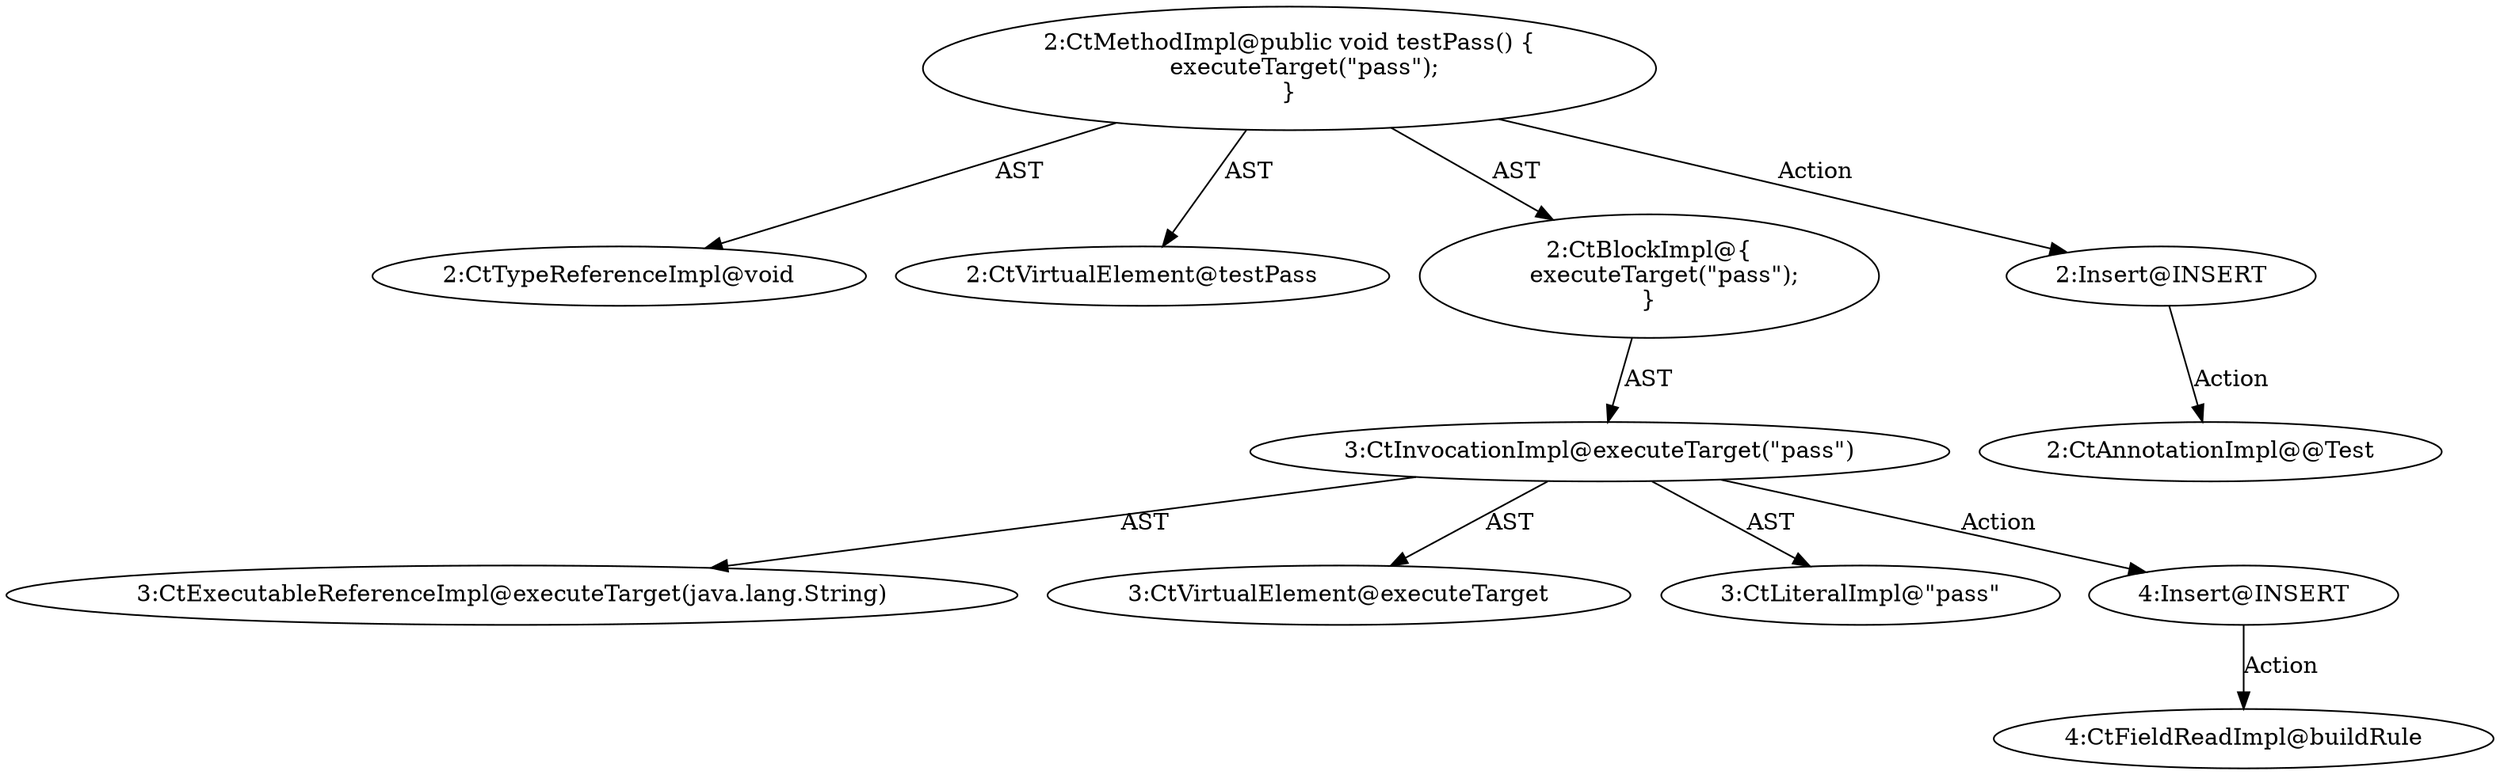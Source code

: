 digraph "testPass#?" {
0 [label="2:CtTypeReferenceImpl@void" shape=ellipse]
1 [label="2:CtVirtualElement@testPass" shape=ellipse]
2 [label="3:CtExecutableReferenceImpl@executeTarget(java.lang.String)" shape=ellipse]
3 [label="3:CtVirtualElement@executeTarget" shape=ellipse]
4 [label="3:CtLiteralImpl@\"pass\"" shape=ellipse]
5 [label="3:CtInvocationImpl@executeTarget(\"pass\")" shape=ellipse]
6 [label="2:CtBlockImpl@\{
    executeTarget(\"pass\");
\}" shape=ellipse]
7 [label="2:CtMethodImpl@public void testPass() \{
    executeTarget(\"pass\");
\}" shape=ellipse]
8 [label="2:Insert@INSERT" shape=ellipse]
9 [label="2:CtAnnotationImpl@@Test" shape=ellipse]
10 [label="4:Insert@INSERT" shape=ellipse]
11 [label="4:CtFieldReadImpl@buildRule" shape=ellipse]
5 -> 3 [label="AST"];
5 -> 2 [label="AST"];
5 -> 4 [label="AST"];
5 -> 10 [label="Action"];
6 -> 5 [label="AST"];
7 -> 1 [label="AST"];
7 -> 0 [label="AST"];
7 -> 6 [label="AST"];
7 -> 8 [label="Action"];
8 -> 9 [label="Action"];
10 -> 11 [label="Action"];
}